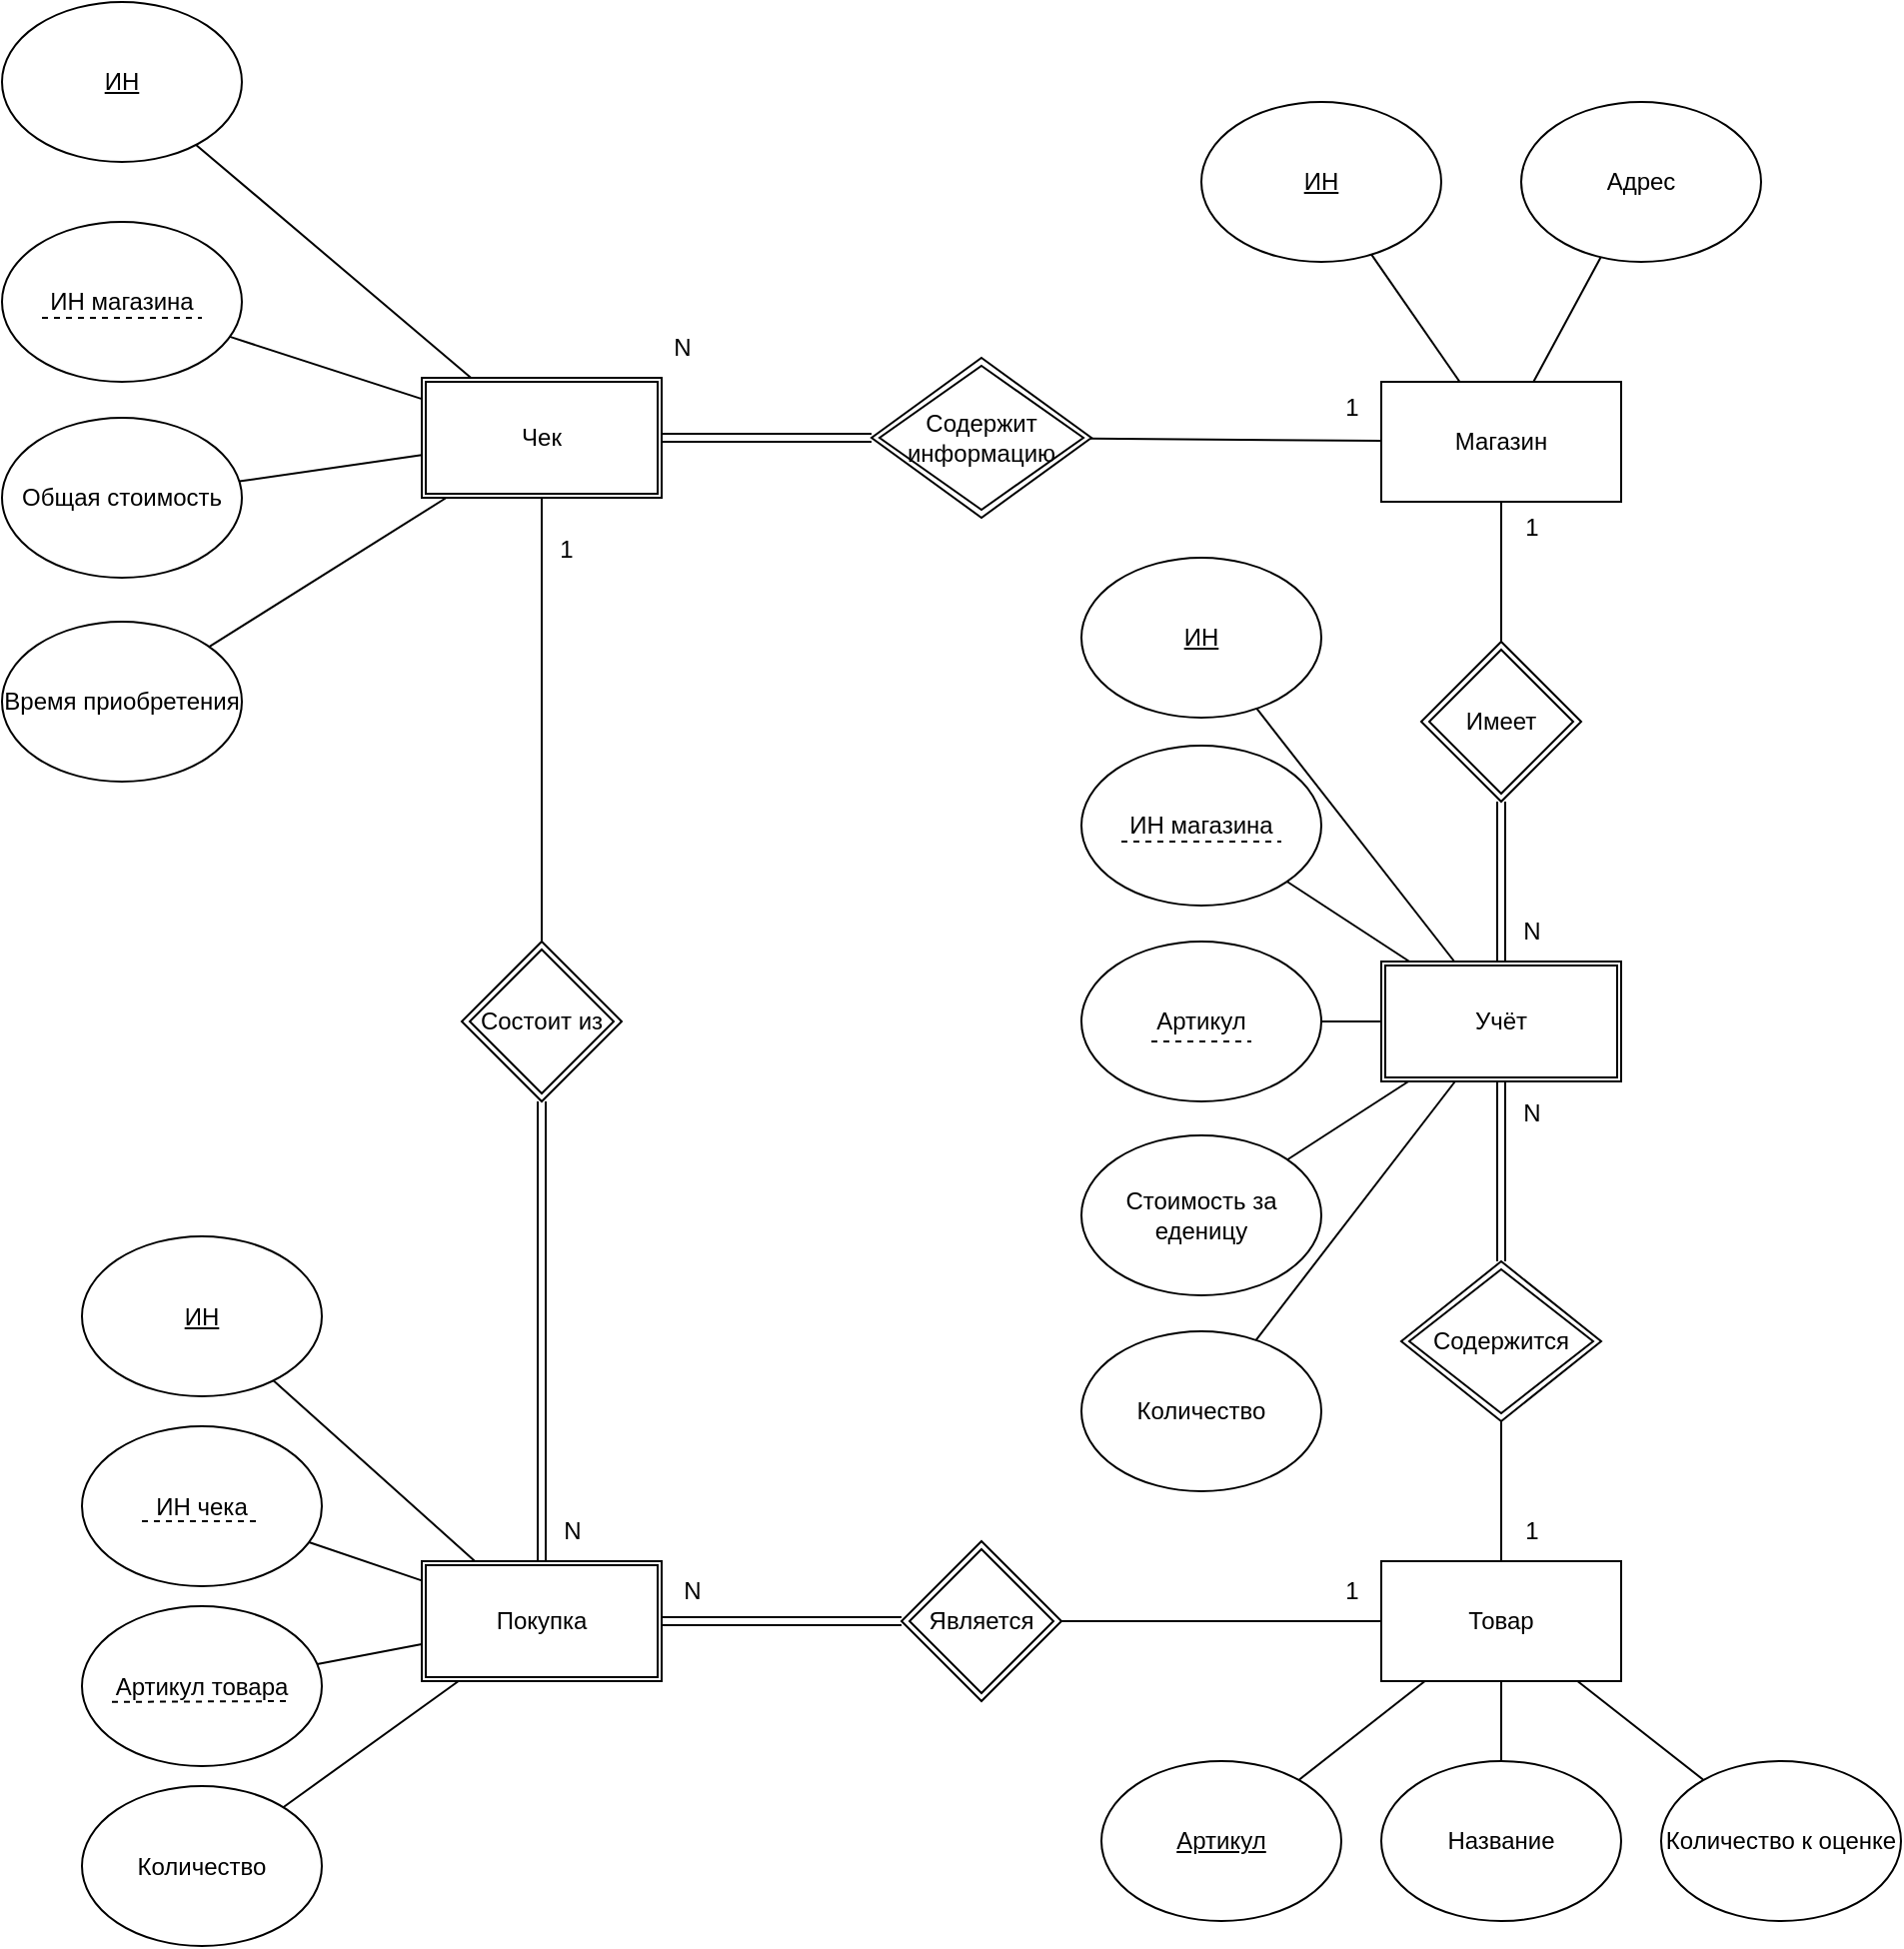 <mxfile version="24.6.4" type="device">
  <diagram name="Страница — 1" id="o9hKIyCb6lsrubMp6cgj">
    <mxGraphModel dx="1151" dy="548" grid="1" gridSize="10" guides="1" tooltips="1" connect="1" arrows="1" fold="1" page="1" pageScale="1" pageWidth="827" pageHeight="1169" math="0" shadow="0">
      <root>
        <mxCell id="0" />
        <mxCell id="1" parent="0" />
        <mxCell id="ja0reKFXvlu5BaOZ1oow-1" value="Магазин" style="rounded=0;whiteSpace=wrap;html=1;" parent="1" vertex="1">
          <mxGeometry x="1220" y="270" width="120" height="60" as="geometry" />
        </mxCell>
        <mxCell id="ja0reKFXvlu5BaOZ1oow-2" value="&lt;u&gt;ИН&lt;/u&gt;" style="ellipse;whiteSpace=wrap;html=1;" parent="1" vertex="1">
          <mxGeometry x="1130" y="130" width="120" height="80" as="geometry" />
        </mxCell>
        <mxCell id="ja0reKFXvlu5BaOZ1oow-3" value="" style="endArrow=none;html=1;rounded=0;" parent="1" source="ja0reKFXvlu5BaOZ1oow-2" target="ja0reKFXvlu5BaOZ1oow-1" edge="1">
          <mxGeometry width="50" height="50" relative="1" as="geometry">
            <mxPoint x="1320" y="440" as="sourcePoint" />
            <mxPoint x="1370" y="390" as="targetPoint" />
          </mxGeometry>
        </mxCell>
        <mxCell id="ja0reKFXvlu5BaOZ1oow-4" value="Адрес" style="ellipse;whiteSpace=wrap;html=1;" parent="1" vertex="1">
          <mxGeometry x="1290" y="130" width="120" height="80" as="geometry" />
        </mxCell>
        <mxCell id="ja0reKFXvlu5BaOZ1oow-5" value="" style="endArrow=none;html=1;rounded=0;" parent="1" source="ja0reKFXvlu5BaOZ1oow-4" target="ja0reKFXvlu5BaOZ1oow-1" edge="1">
          <mxGeometry width="50" height="50" relative="1" as="geometry">
            <mxPoint x="1229" y="385" as="sourcePoint" />
            <mxPoint x="1265" y="340" as="targetPoint" />
          </mxGeometry>
        </mxCell>
        <mxCell id="ja0reKFXvlu5BaOZ1oow-6" value="Товар" style="rounded=0;whiteSpace=wrap;html=1;" parent="1" vertex="1">
          <mxGeometry x="1220" y="860" width="120" height="60" as="geometry" />
        </mxCell>
        <mxCell id="ja0reKFXvlu5BaOZ1oow-7" value="&lt;u&gt;Артикул&lt;/u&gt;" style="ellipse;whiteSpace=wrap;html=1;" parent="1" vertex="1">
          <mxGeometry x="1080" y="960" width="120" height="80" as="geometry" />
        </mxCell>
        <mxCell id="ja0reKFXvlu5BaOZ1oow-8" value="" style="endArrow=none;html=1;rounded=0;" parent="1" source="ja0reKFXvlu5BaOZ1oow-7" target="ja0reKFXvlu5BaOZ1oow-6" edge="1">
          <mxGeometry width="50" height="50" relative="1" as="geometry">
            <mxPoint x="1270" y="1030" as="sourcePoint" />
            <mxPoint x="1320" y="980" as="targetPoint" />
          </mxGeometry>
        </mxCell>
        <mxCell id="ja0reKFXvlu5BaOZ1oow-9" value="Название" style="ellipse;whiteSpace=wrap;html=1;" parent="1" vertex="1">
          <mxGeometry x="1220" y="960" width="120" height="80" as="geometry" />
        </mxCell>
        <mxCell id="ja0reKFXvlu5BaOZ1oow-10" value="" style="endArrow=none;html=1;rounded=0;" parent="1" source="ja0reKFXvlu5BaOZ1oow-9" target="ja0reKFXvlu5BaOZ1oow-6" edge="1">
          <mxGeometry width="50" height="50" relative="1" as="geometry">
            <mxPoint x="1179" y="975" as="sourcePoint" />
            <mxPoint x="1215" y="930" as="targetPoint" />
          </mxGeometry>
        </mxCell>
        <mxCell id="ja0reKFXvlu5BaOZ1oow-11" value="Количество к оценке" style="ellipse;whiteSpace=wrap;html=1;" parent="1" vertex="1">
          <mxGeometry x="1360" y="960" width="120" height="80" as="geometry" />
        </mxCell>
        <mxCell id="ja0reKFXvlu5BaOZ1oow-12" value="" style="endArrow=none;html=1;rounded=0;" parent="1" source="ja0reKFXvlu5BaOZ1oow-11" target="ja0reKFXvlu5BaOZ1oow-6" edge="1">
          <mxGeometry width="50" height="50" relative="1" as="geometry">
            <mxPoint x="1273" y="972" as="sourcePoint" />
            <mxPoint x="1254" y="930" as="targetPoint" />
          </mxGeometry>
        </mxCell>
        <mxCell id="ja0reKFXvlu5BaOZ1oow-13" value="Учёт" style="shape=ext;double=1;rounded=0;whiteSpace=wrap;html=1;" parent="1" vertex="1">
          <mxGeometry x="1220" y="560" width="120" height="60" as="geometry" />
        </mxCell>
        <mxCell id="ja0reKFXvlu5BaOZ1oow-14" value="ИН магазина" style="ellipse;whiteSpace=wrap;html=1;" parent="1" vertex="1">
          <mxGeometry x="1070" y="452" width="120" height="80" as="geometry" />
        </mxCell>
        <mxCell id="ja0reKFXvlu5BaOZ1oow-16" value="Артикул" style="ellipse;whiteSpace=wrap;html=1;" parent="1" vertex="1">
          <mxGeometry x="1070" y="550" width="120" height="80" as="geometry" />
        </mxCell>
        <mxCell id="ja0reKFXvlu5BaOZ1oow-18" value="Стоимость за еденицу" style="ellipse;whiteSpace=wrap;html=1;" parent="1" vertex="1">
          <mxGeometry x="1070" y="647" width="120" height="80" as="geometry" />
        </mxCell>
        <mxCell id="ja0reKFXvlu5BaOZ1oow-19" value="" style="endArrow=none;html=1;rounded=0;" parent="1" source="ja0reKFXvlu5BaOZ1oow-18" target="ja0reKFXvlu5BaOZ1oow-13" edge="1">
          <mxGeometry width="50" height="50" relative="1" as="geometry">
            <mxPoint x="1261" y="795" as="sourcePoint" />
            <mxPoint x="1225" y="750" as="targetPoint" />
          </mxGeometry>
        </mxCell>
        <mxCell id="ja0reKFXvlu5BaOZ1oow-27" value="Покупка" style="shape=ext;double=1;rounded=0;whiteSpace=wrap;html=1;" parent="1" vertex="1">
          <mxGeometry x="740" y="860" width="120" height="60" as="geometry" />
        </mxCell>
        <mxCell id="ja0reKFXvlu5BaOZ1oow-30" value="ИН чека" style="ellipse;whiteSpace=wrap;html=1;" parent="1" vertex="1">
          <mxGeometry x="570" y="792.5" width="120" height="80" as="geometry" />
        </mxCell>
        <mxCell id="ja0reKFXvlu5BaOZ1oow-31" value="" style="endArrow=none;html=1;rounded=0;" parent="1" source="ja0reKFXvlu5BaOZ1oow-30" target="ja0reKFXvlu5BaOZ1oow-27" edge="1">
          <mxGeometry width="50" height="50" relative="1" as="geometry">
            <mxPoint x="579" y="825" as="sourcePoint" />
            <mxPoint x="615" y="780" as="targetPoint" />
          </mxGeometry>
        </mxCell>
        <mxCell id="ja0reKFXvlu5BaOZ1oow-32" value="Артикул товара" style="ellipse;whiteSpace=wrap;html=1;" parent="1" vertex="1">
          <mxGeometry x="570" y="882.5" width="120" height="80" as="geometry" />
        </mxCell>
        <mxCell id="ja0reKFXvlu5BaOZ1oow-33" value="" style="endArrow=none;html=1;rounded=0;" parent="1" source="ja0reKFXvlu5BaOZ1oow-32" target="ja0reKFXvlu5BaOZ1oow-27" edge="1">
          <mxGeometry width="50" height="50" relative="1" as="geometry">
            <mxPoint x="701" y="825" as="sourcePoint" />
            <mxPoint x="665" y="780" as="targetPoint" />
          </mxGeometry>
        </mxCell>
        <mxCell id="ja0reKFXvlu5BaOZ1oow-34" value="Количество" style="ellipse;whiteSpace=wrap;html=1;" parent="1" vertex="1">
          <mxGeometry x="570" y="972.5" width="120" height="80" as="geometry" />
        </mxCell>
        <mxCell id="ja0reKFXvlu5BaOZ1oow-35" value="" style="endArrow=none;html=1;rounded=0;" parent="1" source="ja0reKFXvlu5BaOZ1oow-34" target="ja0reKFXvlu5BaOZ1oow-27" edge="1">
          <mxGeometry width="50" height="50" relative="1" as="geometry">
            <mxPoint x="857" y="832" as="sourcePoint" />
            <mxPoint x="776" y="780" as="targetPoint" />
          </mxGeometry>
        </mxCell>
        <mxCell id="ja0reKFXvlu5BaOZ1oow-37" value="Чек" style="shape=ext;double=1;rounded=0;whiteSpace=wrap;html=1;" parent="1" vertex="1">
          <mxGeometry x="740" y="268" width="120" height="60" as="geometry" />
        </mxCell>
        <mxCell id="ja0reKFXvlu5BaOZ1oow-38" value="&lt;u&gt;ИН&lt;/u&gt;" style="ellipse;whiteSpace=wrap;html=1;" parent="1" vertex="1">
          <mxGeometry x="530" y="80" width="120" height="80" as="geometry" />
        </mxCell>
        <mxCell id="ja0reKFXvlu5BaOZ1oow-39" value="" style="endArrow=none;html=1;rounded=0;" parent="1" source="ja0reKFXvlu5BaOZ1oow-38" target="ja0reKFXvlu5BaOZ1oow-37" edge="1">
          <mxGeometry width="50" height="50" relative="1" as="geometry">
            <mxPoint x="660" y="400" as="sourcePoint" />
            <mxPoint x="710" y="350" as="targetPoint" />
          </mxGeometry>
        </mxCell>
        <mxCell id="ja0reKFXvlu5BaOZ1oow-40" value="ИН магазина" style="ellipse;whiteSpace=wrap;html=1;" parent="1" vertex="1">
          <mxGeometry x="530" y="190" width="120" height="80" as="geometry" />
        </mxCell>
        <mxCell id="ja0reKFXvlu5BaOZ1oow-41" value="" style="endArrow=none;html=1;rounded=0;" parent="1" source="ja0reKFXvlu5BaOZ1oow-40" target="ja0reKFXvlu5BaOZ1oow-37" edge="1">
          <mxGeometry width="50" height="50" relative="1" as="geometry">
            <mxPoint x="569" y="345" as="sourcePoint" />
            <mxPoint x="605" y="300" as="targetPoint" />
          </mxGeometry>
        </mxCell>
        <mxCell id="ja0reKFXvlu5BaOZ1oow-42" value="Общая стоимость" style="ellipse;whiteSpace=wrap;html=1;" parent="1" vertex="1">
          <mxGeometry x="530" y="288" width="120" height="80" as="geometry" />
        </mxCell>
        <mxCell id="ja0reKFXvlu5BaOZ1oow-43" value="" style="endArrow=none;html=1;rounded=0;" parent="1" source="ja0reKFXvlu5BaOZ1oow-42" target="ja0reKFXvlu5BaOZ1oow-37" edge="1">
          <mxGeometry width="50" height="50" relative="1" as="geometry">
            <mxPoint x="691" y="345" as="sourcePoint" />
            <mxPoint x="655" y="300" as="targetPoint" />
          </mxGeometry>
        </mxCell>
        <mxCell id="ja0reKFXvlu5BaOZ1oow-44" value="Время приобретения" style="ellipse;whiteSpace=wrap;html=1;" parent="1" vertex="1">
          <mxGeometry x="530" y="390" width="120" height="80" as="geometry" />
        </mxCell>
        <mxCell id="ja0reKFXvlu5BaOZ1oow-45" value="" style="endArrow=none;html=1;rounded=0;" parent="1" source="ja0reKFXvlu5BaOZ1oow-44" target="ja0reKFXvlu5BaOZ1oow-37" edge="1">
          <mxGeometry width="50" height="50" relative="1" as="geometry">
            <mxPoint x="847" y="352" as="sourcePoint" />
            <mxPoint x="766" y="300" as="targetPoint" />
          </mxGeometry>
        </mxCell>
        <mxCell id="ja0reKFXvlu5BaOZ1oow-46" value="Имеет" style="double=1;rhombus;whiteSpace=wrap;html=1;" parent="1" vertex="1">
          <mxGeometry x="1240" y="400" width="80" height="80" as="geometry" />
        </mxCell>
        <mxCell id="ja0reKFXvlu5BaOZ1oow-47" value="" style="endArrow=none;html=1;rounded=0;" parent="1" source="ja0reKFXvlu5BaOZ1oow-46" target="ja0reKFXvlu5BaOZ1oow-1" edge="1">
          <mxGeometry width="50" height="50" relative="1" as="geometry">
            <mxPoint x="1140" y="610" as="sourcePoint" />
            <mxPoint x="1190" y="560" as="targetPoint" />
          </mxGeometry>
        </mxCell>
        <mxCell id="ja0reKFXvlu5BaOZ1oow-49" value="Содержится" style="double=1;rhombus;whiteSpace=wrap;html=1;" parent="1" vertex="1">
          <mxGeometry x="1230" y="710" width="100" height="80" as="geometry" />
        </mxCell>
        <mxCell id="ja0reKFXvlu5BaOZ1oow-51" value="" style="endArrow=none;html=1;rounded=0;" parent="1" source="ja0reKFXvlu5BaOZ1oow-49" target="ja0reKFXvlu5BaOZ1oow-6" edge="1">
          <mxGeometry width="50" height="50" relative="1" as="geometry">
            <mxPoint x="1290" y="720" as="sourcePoint" />
            <mxPoint x="1290" y="630" as="targetPoint" />
          </mxGeometry>
        </mxCell>
        <mxCell id="ja0reKFXvlu5BaOZ1oow-57" value="Количество" style="ellipse;whiteSpace=wrap;html=1;" parent="1" vertex="1">
          <mxGeometry x="1070" y="745" width="120" height="80" as="geometry" />
        </mxCell>
        <mxCell id="ja0reKFXvlu5BaOZ1oow-58" value="" style="endArrow=none;html=1;rounded=0;" parent="1" source="ja0reKFXvlu5BaOZ1oow-57" target="ja0reKFXvlu5BaOZ1oow-13" edge="1">
          <mxGeometry width="50" height="50" relative="1" as="geometry">
            <mxPoint x="1717" y="786" as="sourcePoint" />
            <mxPoint x="1681" y="741" as="targetPoint" />
          </mxGeometry>
        </mxCell>
        <mxCell id="ja0reKFXvlu5BaOZ1oow-65" value="Состоит из" style="double=1;rhombus;whiteSpace=wrap;html=1;" parent="1" vertex="1">
          <mxGeometry x="760" y="550" width="80" height="80" as="geometry" />
        </mxCell>
        <mxCell id="ja0reKFXvlu5BaOZ1oow-66" value="Является" style="double=1;rhombus;whiteSpace=wrap;html=1;" parent="1" vertex="1">
          <mxGeometry x="980" y="850" width="80" height="80" as="geometry" />
        </mxCell>
        <mxCell id="ja0reKFXvlu5BaOZ1oow-68" value="" style="endArrow=none;html=1;rounded=0;" parent="1" source="ja0reKFXvlu5BaOZ1oow-66" target="ja0reKFXvlu5BaOZ1oow-6" edge="1">
          <mxGeometry width="50" height="50" relative="1" as="geometry">
            <mxPoint x="860" y="860" as="sourcePoint" />
            <mxPoint x="910" y="810" as="targetPoint" />
          </mxGeometry>
        </mxCell>
        <mxCell id="ja0reKFXvlu5BaOZ1oow-71" value="" style="endArrow=none;html=1;rounded=0;" parent="1" source="ja0reKFXvlu5BaOZ1oow-65" target="ja0reKFXvlu5BaOZ1oow-37" edge="1">
          <mxGeometry width="50" height="50" relative="1" as="geometry">
            <mxPoint x="794" y="616" as="sourcePoint" />
            <mxPoint x="807" y="730" as="targetPoint" />
          </mxGeometry>
        </mxCell>
        <mxCell id="ja0reKFXvlu5BaOZ1oow-74" value="" style="endArrow=none;html=1;rounded=0;" parent="1" source="ja0reKFXvlu5BaOZ1oow-1" target="ja0reKFXvlu5BaOZ1oow-75" edge="1">
          <mxGeometry width="50" height="50" relative="1" as="geometry">
            <mxPoint x="1251" y="340" as="sourcePoint" />
            <mxPoint x="1030" y="270" as="targetPoint" />
          </mxGeometry>
        </mxCell>
        <mxCell id="ja0reKFXvlu5BaOZ1oow-75" value="Содержит информацию" style="double=1;rhombus;whiteSpace=wrap;html=1;" parent="1" vertex="1">
          <mxGeometry x="965" y="258" width="110" height="80" as="geometry" />
        </mxCell>
        <mxCell id="ja0reKFXvlu5BaOZ1oow-78" value="1" style="text;html=1;align=center;verticalAlign=middle;resizable=0;points=[];autosize=1;strokeColor=none;fillColor=none;" parent="1" vertex="1">
          <mxGeometry x="797" y="339" width="30" height="30" as="geometry" />
        </mxCell>
        <mxCell id="ja0reKFXvlu5BaOZ1oow-79" value="N" style="text;html=1;align=center;verticalAlign=middle;resizable=0;points=[];autosize=1;strokeColor=none;fillColor=none;" parent="1" vertex="1">
          <mxGeometry x="800" y="830" width="30" height="30" as="geometry" />
        </mxCell>
        <mxCell id="ja0reKFXvlu5BaOZ1oow-80" value="" style="shape=link;html=1;rounded=0;" parent="1" source="ja0reKFXvlu5BaOZ1oow-37" target="ja0reKFXvlu5BaOZ1oow-75" edge="1">
          <mxGeometry width="100" relative="1" as="geometry">
            <mxPoint x="830" y="300" as="sourcePoint" />
            <mxPoint x="930" y="300" as="targetPoint" />
          </mxGeometry>
        </mxCell>
        <mxCell id="ja0reKFXvlu5BaOZ1oow-81" value="1" style="text;html=1;align=center;verticalAlign=middle;resizable=0;points=[];autosize=1;strokeColor=none;fillColor=none;" parent="1" vertex="1">
          <mxGeometry x="1190" y="268" width="30" height="30" as="geometry" />
        </mxCell>
        <mxCell id="ja0reKFXvlu5BaOZ1oow-82" value="N" style="text;html=1;align=center;verticalAlign=middle;resizable=0;points=[];autosize=1;strokeColor=none;fillColor=none;" parent="1" vertex="1">
          <mxGeometry x="855" y="238" width="30" height="30" as="geometry" />
        </mxCell>
        <mxCell id="ja0reKFXvlu5BaOZ1oow-91" value="N" style="text;html=1;align=center;verticalAlign=middle;resizable=0;points=[];autosize=1;strokeColor=none;fillColor=none;" parent="1" vertex="1">
          <mxGeometry x="860" y="860" width="30" height="30" as="geometry" />
        </mxCell>
        <mxCell id="ja0reKFXvlu5BaOZ1oow-92" value="1" style="text;html=1;align=center;verticalAlign=middle;resizable=0;points=[];autosize=1;strokeColor=none;fillColor=none;" parent="1" vertex="1">
          <mxGeometry x="1190" y="860" width="30" height="30" as="geometry" />
        </mxCell>
        <mxCell id="ja0reKFXvlu5BaOZ1oow-93" value="" style="shape=link;html=1;rounded=0;" parent="1" source="ja0reKFXvlu5BaOZ1oow-65" target="ja0reKFXvlu5BaOZ1oow-27" edge="1">
          <mxGeometry width="100" relative="1" as="geometry">
            <mxPoint x="870" y="308" as="sourcePoint" />
            <mxPoint x="975" y="308" as="targetPoint" />
          </mxGeometry>
        </mxCell>
        <mxCell id="ja0reKFXvlu5BaOZ1oow-94" value="" style="shape=link;html=1;rounded=0;" parent="1" source="ja0reKFXvlu5BaOZ1oow-13" target="ja0reKFXvlu5BaOZ1oow-49" edge="1">
          <mxGeometry width="100" relative="1" as="geometry">
            <mxPoint x="810" y="640" as="sourcePoint" />
            <mxPoint x="810" y="870" as="targetPoint" />
          </mxGeometry>
        </mxCell>
        <mxCell id="ja0reKFXvlu5BaOZ1oow-96" value="N" style="text;html=1;align=center;verticalAlign=middle;resizable=0;points=[];autosize=1;strokeColor=none;fillColor=none;" parent="1" vertex="1">
          <mxGeometry x="1280" y="621" width="30" height="30" as="geometry" />
        </mxCell>
        <mxCell id="ja0reKFXvlu5BaOZ1oow-97" value="1" style="text;html=1;align=center;verticalAlign=middle;resizable=0;points=[];autosize=1;strokeColor=none;fillColor=none;" parent="1" vertex="1">
          <mxGeometry x="1280" y="830" width="30" height="30" as="geometry" />
        </mxCell>
        <mxCell id="ja0reKFXvlu5BaOZ1oow-98" value="" style="shape=link;html=1;rounded=0;" parent="1" source="ja0reKFXvlu5BaOZ1oow-27" target="ja0reKFXvlu5BaOZ1oow-66" edge="1">
          <mxGeometry width="100" relative="1" as="geometry">
            <mxPoint x="1290" y="630" as="sourcePoint" />
            <mxPoint x="1290" y="720" as="targetPoint" />
          </mxGeometry>
        </mxCell>
        <mxCell id="ja0reKFXvlu5BaOZ1oow-99" value="" style="shape=link;html=1;rounded=0;" parent="1" source="ja0reKFXvlu5BaOZ1oow-13" target="ja0reKFXvlu5BaOZ1oow-46" edge="1">
          <mxGeometry width="100" relative="1" as="geometry">
            <mxPoint x="1290" y="630" as="sourcePoint" />
            <mxPoint x="1290" y="720" as="targetPoint" />
          </mxGeometry>
        </mxCell>
        <mxCell id="ja0reKFXvlu5BaOZ1oow-100" value="N" style="text;html=1;align=center;verticalAlign=middle;resizable=0;points=[];autosize=1;strokeColor=none;fillColor=none;" parent="1" vertex="1">
          <mxGeometry x="1280" y="530" width="30" height="30" as="geometry" />
        </mxCell>
        <mxCell id="ja0reKFXvlu5BaOZ1oow-101" value="1" style="text;html=1;align=center;verticalAlign=middle;resizable=0;points=[];autosize=1;strokeColor=none;fillColor=none;" parent="1" vertex="1">
          <mxGeometry x="1280" y="328" width="30" height="30" as="geometry" />
        </mxCell>
        <mxCell id="3wDV9xH9BuALPQJr0HlA-1" value="&lt;u&gt;ИН&lt;/u&gt;" style="ellipse;whiteSpace=wrap;html=1;" vertex="1" parent="1">
          <mxGeometry x="1070" y="358" width="120" height="80" as="geometry" />
        </mxCell>
        <mxCell id="3wDV9xH9BuALPQJr0HlA-2" value="" style="endArrow=none;html=1;rounded=0;" edge="1" parent="1" source="ja0reKFXvlu5BaOZ1oow-16" target="ja0reKFXvlu5BaOZ1oow-13">
          <mxGeometry width="50" height="50" relative="1" as="geometry">
            <mxPoint x="1183" y="669" as="sourcePoint" />
            <mxPoint x="1244" y="630" as="targetPoint" />
          </mxGeometry>
        </mxCell>
        <mxCell id="3wDV9xH9BuALPQJr0HlA-3" value="" style="endArrow=none;html=1;rounded=0;" edge="1" parent="1" source="ja0reKFXvlu5BaOZ1oow-14" target="ja0reKFXvlu5BaOZ1oow-13">
          <mxGeometry width="50" height="50" relative="1" as="geometry">
            <mxPoint x="1200" y="598" as="sourcePoint" />
            <mxPoint x="1230" y="599" as="targetPoint" />
          </mxGeometry>
        </mxCell>
        <mxCell id="3wDV9xH9BuALPQJr0HlA-4" value="" style="endArrow=none;html=1;rounded=0;" edge="1" parent="1" source="3wDV9xH9BuALPQJr0HlA-1" target="ja0reKFXvlu5BaOZ1oow-13">
          <mxGeometry width="50" height="50" relative="1" as="geometry">
            <mxPoint x="1183" y="530" as="sourcePoint" />
            <mxPoint x="1244" y="570" as="targetPoint" />
          </mxGeometry>
        </mxCell>
        <mxCell id="3wDV9xH9BuALPQJr0HlA-5" value="" style="endArrow=none;dashed=1;html=1;rounded=0;" edge="1" parent="1">
          <mxGeometry width="50" height="50" relative="1" as="geometry">
            <mxPoint x="1105" y="600" as="sourcePoint" />
            <mxPoint x="1155" y="600" as="targetPoint" />
          </mxGeometry>
        </mxCell>
        <mxCell id="3wDV9xH9BuALPQJr0HlA-6" value="" style="endArrow=none;dashed=1;html=1;rounded=0;" edge="1" parent="1">
          <mxGeometry width="50" height="50" relative="1" as="geometry">
            <mxPoint x="1090" y="500" as="sourcePoint" />
            <mxPoint x="1170" y="500" as="targetPoint" />
          </mxGeometry>
        </mxCell>
        <mxCell id="3wDV9xH9BuALPQJr0HlA-8" value="&lt;u&gt;ИН&lt;/u&gt;" style="ellipse;whiteSpace=wrap;html=1;" vertex="1" parent="1">
          <mxGeometry x="570" y="697.5" width="120" height="80" as="geometry" />
        </mxCell>
        <mxCell id="3wDV9xH9BuALPQJr0HlA-9" value="" style="endArrow=none;html=1;rounded=0;" edge="1" parent="1" source="3wDV9xH9BuALPQJr0HlA-8" target="ja0reKFXvlu5BaOZ1oow-27">
          <mxGeometry width="50" height="50" relative="1" as="geometry">
            <mxPoint x="675" y="821" as="sourcePoint" />
            <mxPoint x="759" y="870" as="targetPoint" />
          </mxGeometry>
        </mxCell>
        <mxCell id="3wDV9xH9BuALPQJr0HlA-10" value="" style="endArrow=none;dashed=1;html=1;rounded=0;" edge="1" parent="1">
          <mxGeometry width="50" height="50" relative="1" as="geometry">
            <mxPoint x="585" y="930.4" as="sourcePoint" />
            <mxPoint x="675" y="930" as="targetPoint" />
          </mxGeometry>
        </mxCell>
        <mxCell id="3wDV9xH9BuALPQJr0HlA-11" value="" style="endArrow=none;dashed=1;html=1;rounded=0;entryX=0.75;entryY=0.594;entryDx=0;entryDy=0;entryPerimeter=0;" edge="1" parent="1" target="ja0reKFXvlu5BaOZ1oow-30">
          <mxGeometry width="50" height="50" relative="1" as="geometry">
            <mxPoint x="600" y="840" as="sourcePoint" />
            <mxPoint x="1209" y="616" as="targetPoint" />
          </mxGeometry>
        </mxCell>
        <mxCell id="3wDV9xH9BuALPQJr0HlA-12" value="" style="endArrow=none;dashed=1;html=1;rounded=0;" edge="1" parent="1">
          <mxGeometry width="50" height="50" relative="1" as="geometry">
            <mxPoint x="550" y="238" as="sourcePoint" />
            <mxPoint x="630" y="238" as="targetPoint" />
          </mxGeometry>
        </mxCell>
      </root>
    </mxGraphModel>
  </diagram>
</mxfile>
